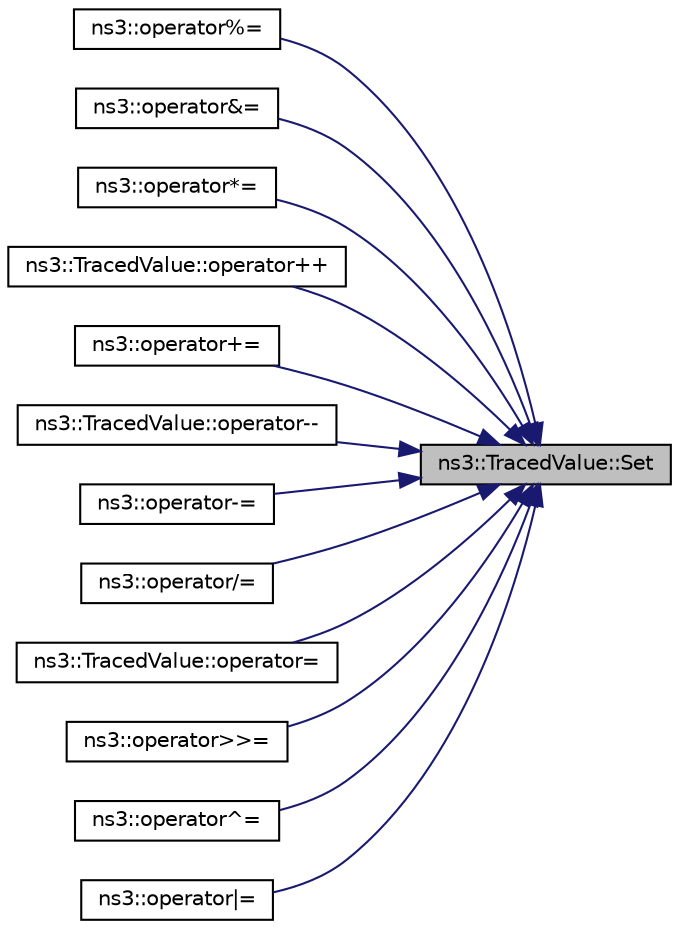 digraph "ns3::TracedValue::Set"
{
 // LATEX_PDF_SIZE
  edge [fontname="Helvetica",fontsize="10",labelfontname="Helvetica",labelfontsize="10"];
  node [fontname="Helvetica",fontsize="10",shape=record];
  rankdir="RL";
  Node1 [label="ns3::TracedValue::Set",height=0.2,width=0.4,color="black", fillcolor="grey75", style="filled", fontcolor="black",tooltip="Set the value of the underlying variable."];
  Node1 -> Node2 [dir="back",color="midnightblue",fontsize="10",style="solid",fontname="Helvetica"];
  Node2 [label="ns3::operator%=",height=0.2,width=0.4,color="black", fillcolor="white", style="filled",URL="$group__tracing.html#ga250a8e4b206b847e622ef67954be4a3d",tooltip="Operator assignment for TracedValue."];
  Node1 -> Node3 [dir="back",color="midnightblue",fontsize="10",style="solid",fontname="Helvetica"];
  Node3 [label="ns3::operator&=",height=0.2,width=0.4,color="black", fillcolor="white", style="filled",URL="$group__tracing.html#ga8c437708edb1885d6abae7de409537a6",tooltip="Operator assignment for TracedValue."];
  Node1 -> Node4 [dir="back",color="midnightblue",fontsize="10",style="solid",fontname="Helvetica"];
  Node4 [label="ns3::operator*=",height=0.2,width=0.4,color="black", fillcolor="white", style="filled",URL="$group__tracing.html#ga6b5e77408427fc66a81b3668f74f2d3f",tooltip="Operator assignment for TracedValue."];
  Node1 -> Node5 [dir="back",color="midnightblue",fontsize="10",style="solid",fontname="Helvetica"];
  Node5 [label="ns3::TracedValue::operator++",height=0.2,width=0.4,color="black", fillcolor="white", style="filled",URL="$classns3_1_1_traced_value.html#ac4a25efd55480c67351a1526abcd446c",tooltip="Pre/post- increment/decrement operator."];
  Node1 -> Node6 [dir="back",color="midnightblue",fontsize="10",style="solid",fontname="Helvetica"];
  Node6 [label="ns3::operator+=",height=0.2,width=0.4,color="black", fillcolor="white", style="filled",URL="$group__tracing.html#ga9323132fbeca95f9d5c917c72212aa06",tooltip="Operator assignment for TracedValue."];
  Node1 -> Node7 [dir="back",color="midnightblue",fontsize="10",style="solid",fontname="Helvetica"];
  Node7 [label="ns3::TracedValue::operator--",height=0.2,width=0.4,color="black", fillcolor="white", style="filled",URL="$classns3_1_1_traced_value.html#a812707d3d915fedd56074a4535b3bb9b",tooltip="Pre/post- increment/decrement operator."];
  Node1 -> Node8 [dir="back",color="midnightblue",fontsize="10",style="solid",fontname="Helvetica"];
  Node8 [label="ns3::operator-=",height=0.2,width=0.4,color="black", fillcolor="white", style="filled",URL="$group__tracing.html#ga4457592ace84e2565e8800a00e4d3b01",tooltip="Operator assignment for TracedValue."];
  Node1 -> Node9 [dir="back",color="midnightblue",fontsize="10",style="solid",fontname="Helvetica"];
  Node9 [label="ns3::operator/=",height=0.2,width=0.4,color="black", fillcolor="white", style="filled",URL="$group__tracing.html#gab12fa7a2a5815f5ec54c156f5d9b8f3d",tooltip="Operator assignment for TracedValue."];
  Node1 -> Node10 [dir="back",color="midnightblue",fontsize="10",style="solid",fontname="Helvetica"];
  Node10 [label="ns3::TracedValue::operator=",height=0.2,width=0.4,color="black", fillcolor="white", style="filled",URL="$classns3_1_1_traced_value.html#aed153085a31c3a719fea532523416093",tooltip="Assignment."];
  Node1 -> Node11 [dir="back",color="midnightblue",fontsize="10",style="solid",fontname="Helvetica"];
  Node11 [label="ns3::operator\>\>=",height=0.2,width=0.4,color="black", fillcolor="white", style="filled",URL="$group__tracing.html#ga0cf4268a4b7e7eb82cff101a589a0f4a",tooltip="Operator assignment for TracedValue."];
  Node1 -> Node12 [dir="back",color="midnightblue",fontsize="10",style="solid",fontname="Helvetica"];
  Node12 [label="ns3::operator^=",height=0.2,width=0.4,color="black", fillcolor="white", style="filled",URL="$group__tracing.html#ga1664e28fd027d3ea11ba08c901cd6233",tooltip="Operator assignment for TracedValue."];
  Node1 -> Node13 [dir="back",color="midnightblue",fontsize="10",style="solid",fontname="Helvetica"];
  Node13 [label="ns3::operator\|=",height=0.2,width=0.4,color="black", fillcolor="white", style="filled",URL="$group__tracing.html#ga0ba583af9008fe12ad5e5dbc3876bd3a",tooltip="Operator assignment for TracedValue."];
}

